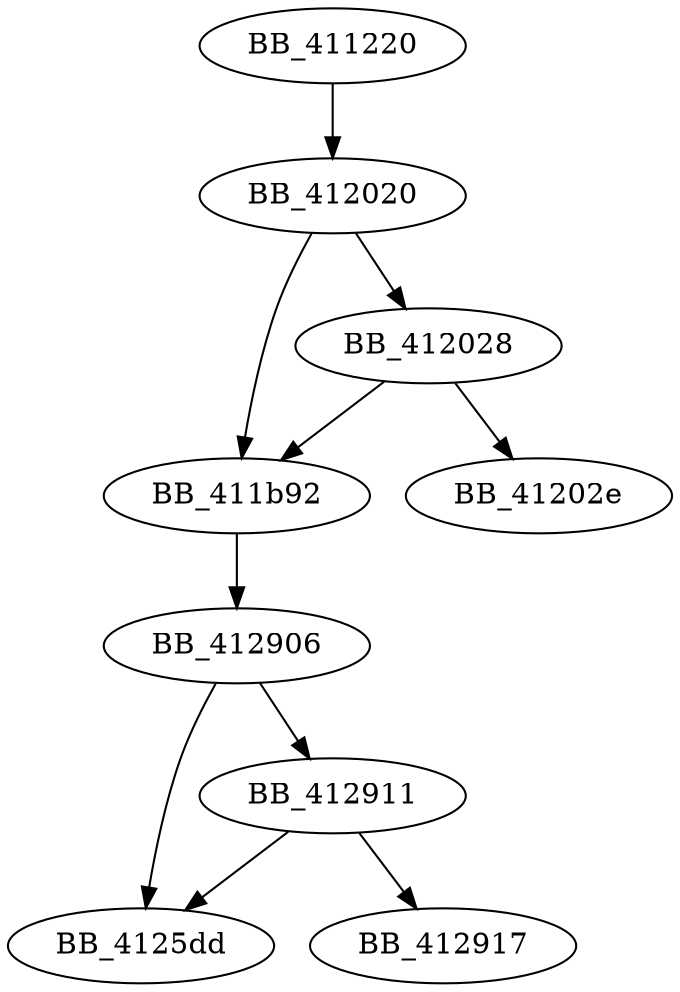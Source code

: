 DiGraph sub_411220{
BB_411220->BB_412020
BB_411b92->BB_412906
BB_412020->BB_411b92
BB_412020->BB_412028
BB_412028->BB_411b92
BB_412028->BB_41202e
BB_412906->BB_4125dd
BB_412906->BB_412911
BB_412911->BB_4125dd
BB_412911->BB_412917
}
